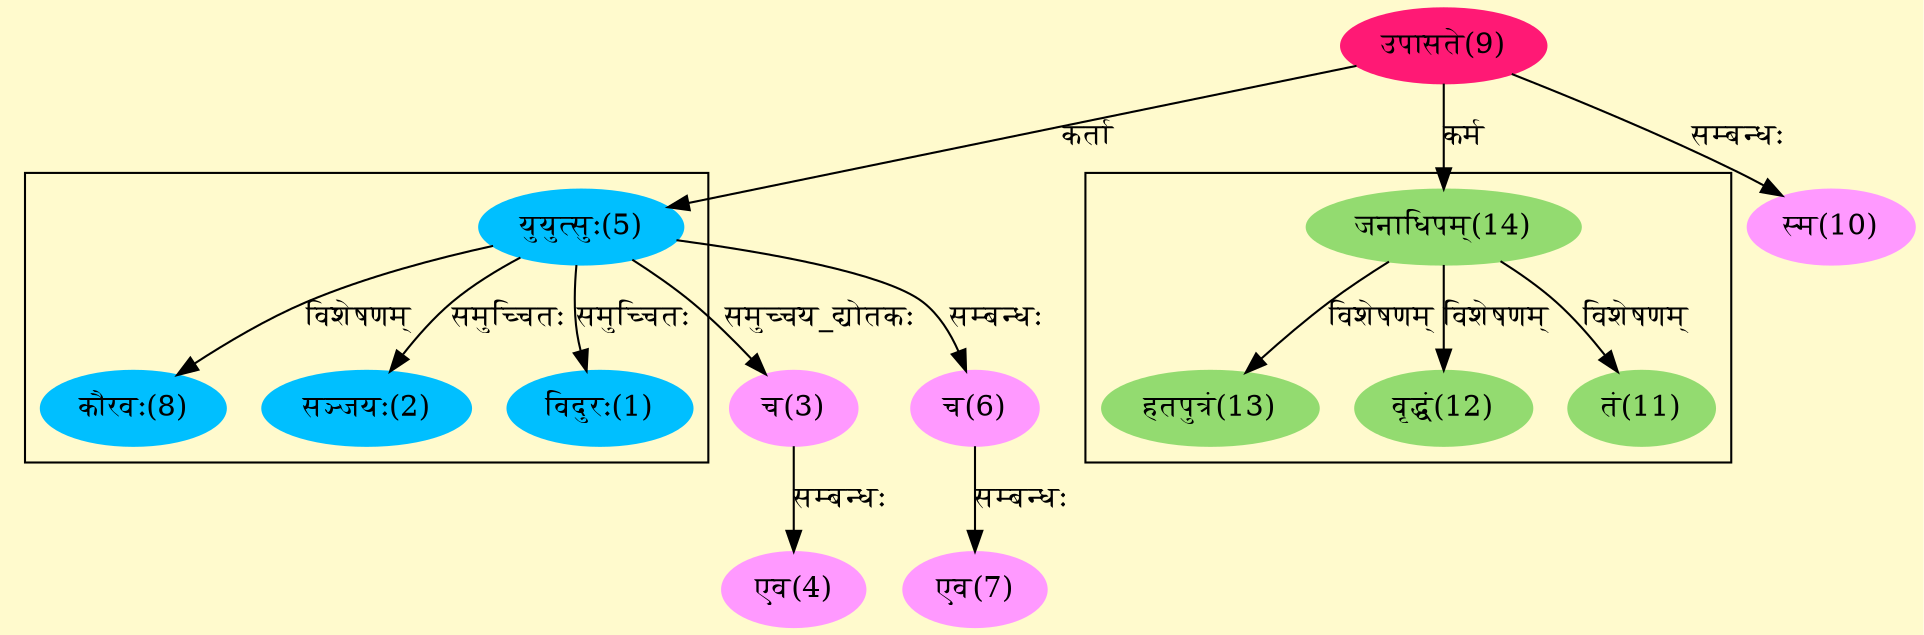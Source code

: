 digraph G{
rankdir=BT;
 compound=true;
 bgcolor="lemonchiffon1";

subgraph cluster_1{
Node1 [style=filled, color="#00BFFF" label = "विदुरः(1)"]
Node5 [style=filled, color="#00BFFF" label = "युयुत्सुः(5)"]
Node2 [style=filled, color="#00BFFF" label = "सञ्जयः(2)"]
Node8 [style=filled, color="#00BFFF" label = "कौरवः(8)"]

}

subgraph cluster_2{
Node11 [style=filled, color="#93DB70" label = "तं(11)"]
Node14 [style=filled, color="#93DB70" label = "जनाधिपम्(14)"]
Node12 [style=filled, color="#93DB70" label = "वृद्धं(12)"]
Node13 [style=filled, color="#93DB70" label = "हतपुत्रं(13)"]

}
Node3 [style=filled, color="#FF99FF" label = "च(3)"]
Node5 [style=filled, color="#00BFFF" label = "युयुत्सुः(5)"]
Node4 [style=filled, color="#FF99FF" label = "एव(4)"]
Node9 [style=filled, color="#FF1975" label = "उपासते(9)"]
Node6 [style=filled, color="#FF99FF" label = "च(6)"]
Node7 [style=filled, color="#FF99FF" label = "एव(7)"]
Node1 [style=filled, color="#00BFFF" label = "विदुरः(1)"]
Node [style=filled, color="" label = ""]
Node10 [style=filled, color="#FF99FF" label = "स्म(10)"]
Node14 [style=filled, color="#93DB70" label = "जनाधिपम्(14)"]
/* Start of Relations section */

Node1 -> Node5 [  label="समुच्चितः"  dir="back" ]
Node2 -> Node5 [  label="समुच्चितः"  dir="back" ]
Node3 -> Node5 [  label="समुच्चय_द्योतकः"  dir="back" ]
Node4 -> Node3 [  label="सम्बन्धः"  dir="back" ]
Node5 -> Node9 [  label="कर्ता"  dir="back" ]
Node6 -> Node5 [  label="सम्बन्धः"  dir="back" ]
Node7 -> Node6 [  label="सम्बन्धः"  dir="back" ]
Node8 -> Node5 [  label="विशेषणम्"  dir="back" ]
Node10 -> Node9 [  label="सम्बन्धः"  dir="back" ]
Node11 -> Node14 [  label="विशेषणम्"  dir="back" ]
Node12 -> Node14 [  label="विशेषणम्"  dir="back" ]
Node13 -> Node14 [  label="विशेषणम्"  dir="back" ]
Node14 -> Node9 [  label="कर्म"  dir="back" ]
}
